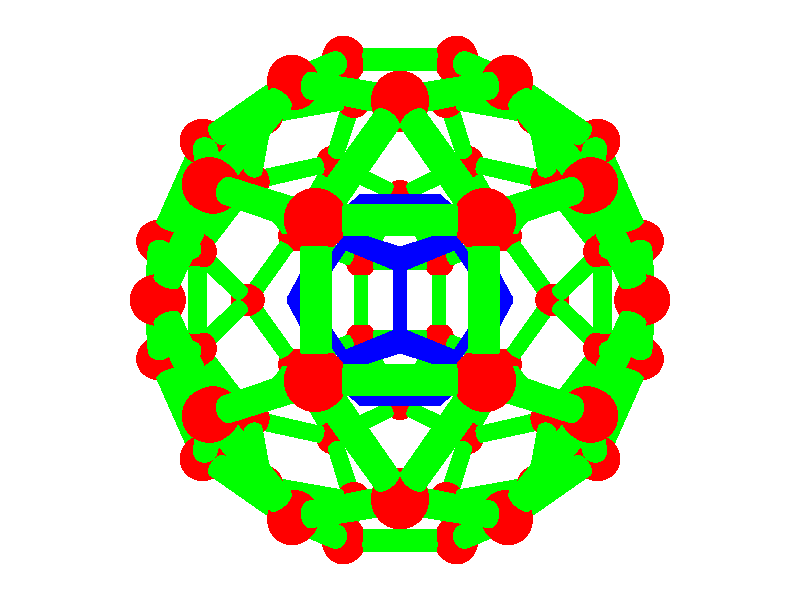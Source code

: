 /*
This script makes a rhombicosidodecahedron
NOTE: IT IS NOT MADE FOR MODIFYING THE SIZE OF THE RHOMBICOSIDODECAHEDRON
IT WILL DEFORM THE SHAPE OF THE FACES. Maybe we can make an update later.
*/
//Libraries
#include	"colors.inc"		
#include	"textures.inc"	
#include	"shapes.inc"


//Set camera and lights
camera{
location <0,3,0>   
look_at <0,-0,0>}

light_source {
<1000,0, 0>
color	White}
  
light_source {
<0,1000, -1000>
color	White} 

// Set a color of the background (sky)
background { color rgb< 1, 1, 1> }                           

#declare ico= array[12];         // Icosahedron positions
#declare fi=(sqrt(5)-1)/2;
#declare acube=3/fi; 

// Icosahedron coordinates, lenght is 1 because of acube
#declare ico[0]=  (acube/2)*<1,0,fi>;   
#declare ico[1]=  (acube/2)*<-1,0,-fi>;
#declare ico[2]=  (acube/2)*<1,0,-fi>;  
#declare ico[3]=  (acube/2)*<-1,0,fi>;
#declare ico[4]=  (acube/2)*<0,fi,1>;  
#declare ico[5]=  (acube/2)*<0,fi,-1>;  
#declare ico[6]=  (acube/2)*<0,-fi,1>;
#declare ico[7]=  (acube/2)*<0,-fi,-1>; 
#declare ico[8]=  (acube/2)*<fi,1,0>;   
#declare ico[9]= (acube/2)*<fi,-1,0>;
#declare ico[10]= (acube/2)*<-fi,1,0>;  
#declare ico[11]= (acube/2)*<-fi,-1,0>; 

// This block is to calculate the distances among vertices
// of icosahedron
#declare n=12; // vertices of icosahedron
#declare ladoIco=acube*fi;
#declare kC60=0; // counter
#declare IcoTrun= array[60];  
#declare i=0;
#while (i<n-1)
    #declare j=i+1;
    #while (j<n)
        #declare IcoDist=   VDist(ico[i], ico[j]);  
        //conditional for finding faces using 3 vertices
        #if( IcoDist<= ladoIco+0.1 )
            #declare IcoTrun[kC60 ]=   ico[i]+  (ico[j]-ico[i])/3;            
            #declare kC60=kC60+1;          
            #declare IcoTrun[kC60]=  ico[i]+   2*(ico[j]-ico[i])/3;                          
            #declare kC60=kC60+1;
        #end
        #declare j=j+1;
    #end
    #declare i=i+1;
#end                 
#fclose ITf

//Now we calculate the positions of the    
#declare dode=array[20]
#declare n=12;
#declare conter=0;
//Declare tolerance  
#declare tol=0.1;
#declare i = 0;    
#while ( i < n-1)          
    #declare j = i + 1;    
    #while ( j < n)  
        #declare k = j + 1;    
        #while ( k < n)   
            #declare L1= VDist(ico[i], ico[j]);            
            #declare L2= VDist(ico[i], ico[k]);            
            #declare Angulo= VAngleD( ico[j]-ico[i], ico[k]-ico[i]); 
            // Angle formed among edges for calculate the dual of the icosahedron
            #if (L1>acube-tol & L2>acube-tol & L1<acube+tol & L2<acube+tol & Angulo=60)
                #declare dode[conter]= (ico[i]+ico[j]+ico[k])/3;                   
                #declare conter=conter+1;                      
            #end
            #declare k= k + 1;
        #end 
        #declare j= j + 1;
    #end           
    #declare i= i + 1;
#end  


#declare Rhom=array[100];
#declare konter=0;
#declare i=0;
#while(i<20)  
    #declare j=0;
    #while (j<12) 
        #if ( vdot( vnormalize(dode[i]), vnormalize(ico[j]))> (0.25) & vdot(vnormalize(dode[i]), vnormalize(ico[j] ))< (1.0))
        // dot product among one vertex and the center of one face
            #declare Rhom[konter]=dode[i]+ 0.95088*0.4*vnormalize((ico[j]));  //  magnitude of the perpendicular vector
            #declare konter=konter+1;
        #end
        #declare j=j+1;   
    #end   
    #declare i=i+1;   
#end             
#debug concat("vertices de rhom ",str(konter,2,0),"\n")           


// spheres Model
#declare h=0.1;
#declare i=0;     
#while (i<60)                                              
    sphere {1.33*Rhom[i],0.1 texture { pigment { color Red}  } finish{phong 1} }    
    #declare j=i+1  ;
    #while(j<60) 
        #if (VDist(Rhom[i],Rhom[j])<acube/15+2*h)//  & VDist(Rhom[i],Rhom[j])>lado-2*h )
            cylinder {1.33*Rhom[i],1.33*Rhom[j], 0.05  texture { pigment { color Green} finish  { phong 1 } } }  
        #end 
        #declare j=j+1;
    #end 
    #declare i=i+1;
#end                  


#declare i=0;
#while (i<19)
    #declare j=i+1;
    #while (j<20)
        #declare Dist=VDist(dode[i],dode[j]);
        #if (Dist<=ladoIco/7+0.1)
            cylinder{dode[i],dode[j], 0.03 texture {pigment{color Blue}} finish{phong 1}}
        #end
        #declare j=j+1;
    #end
    #declare i=i+1;
#end


